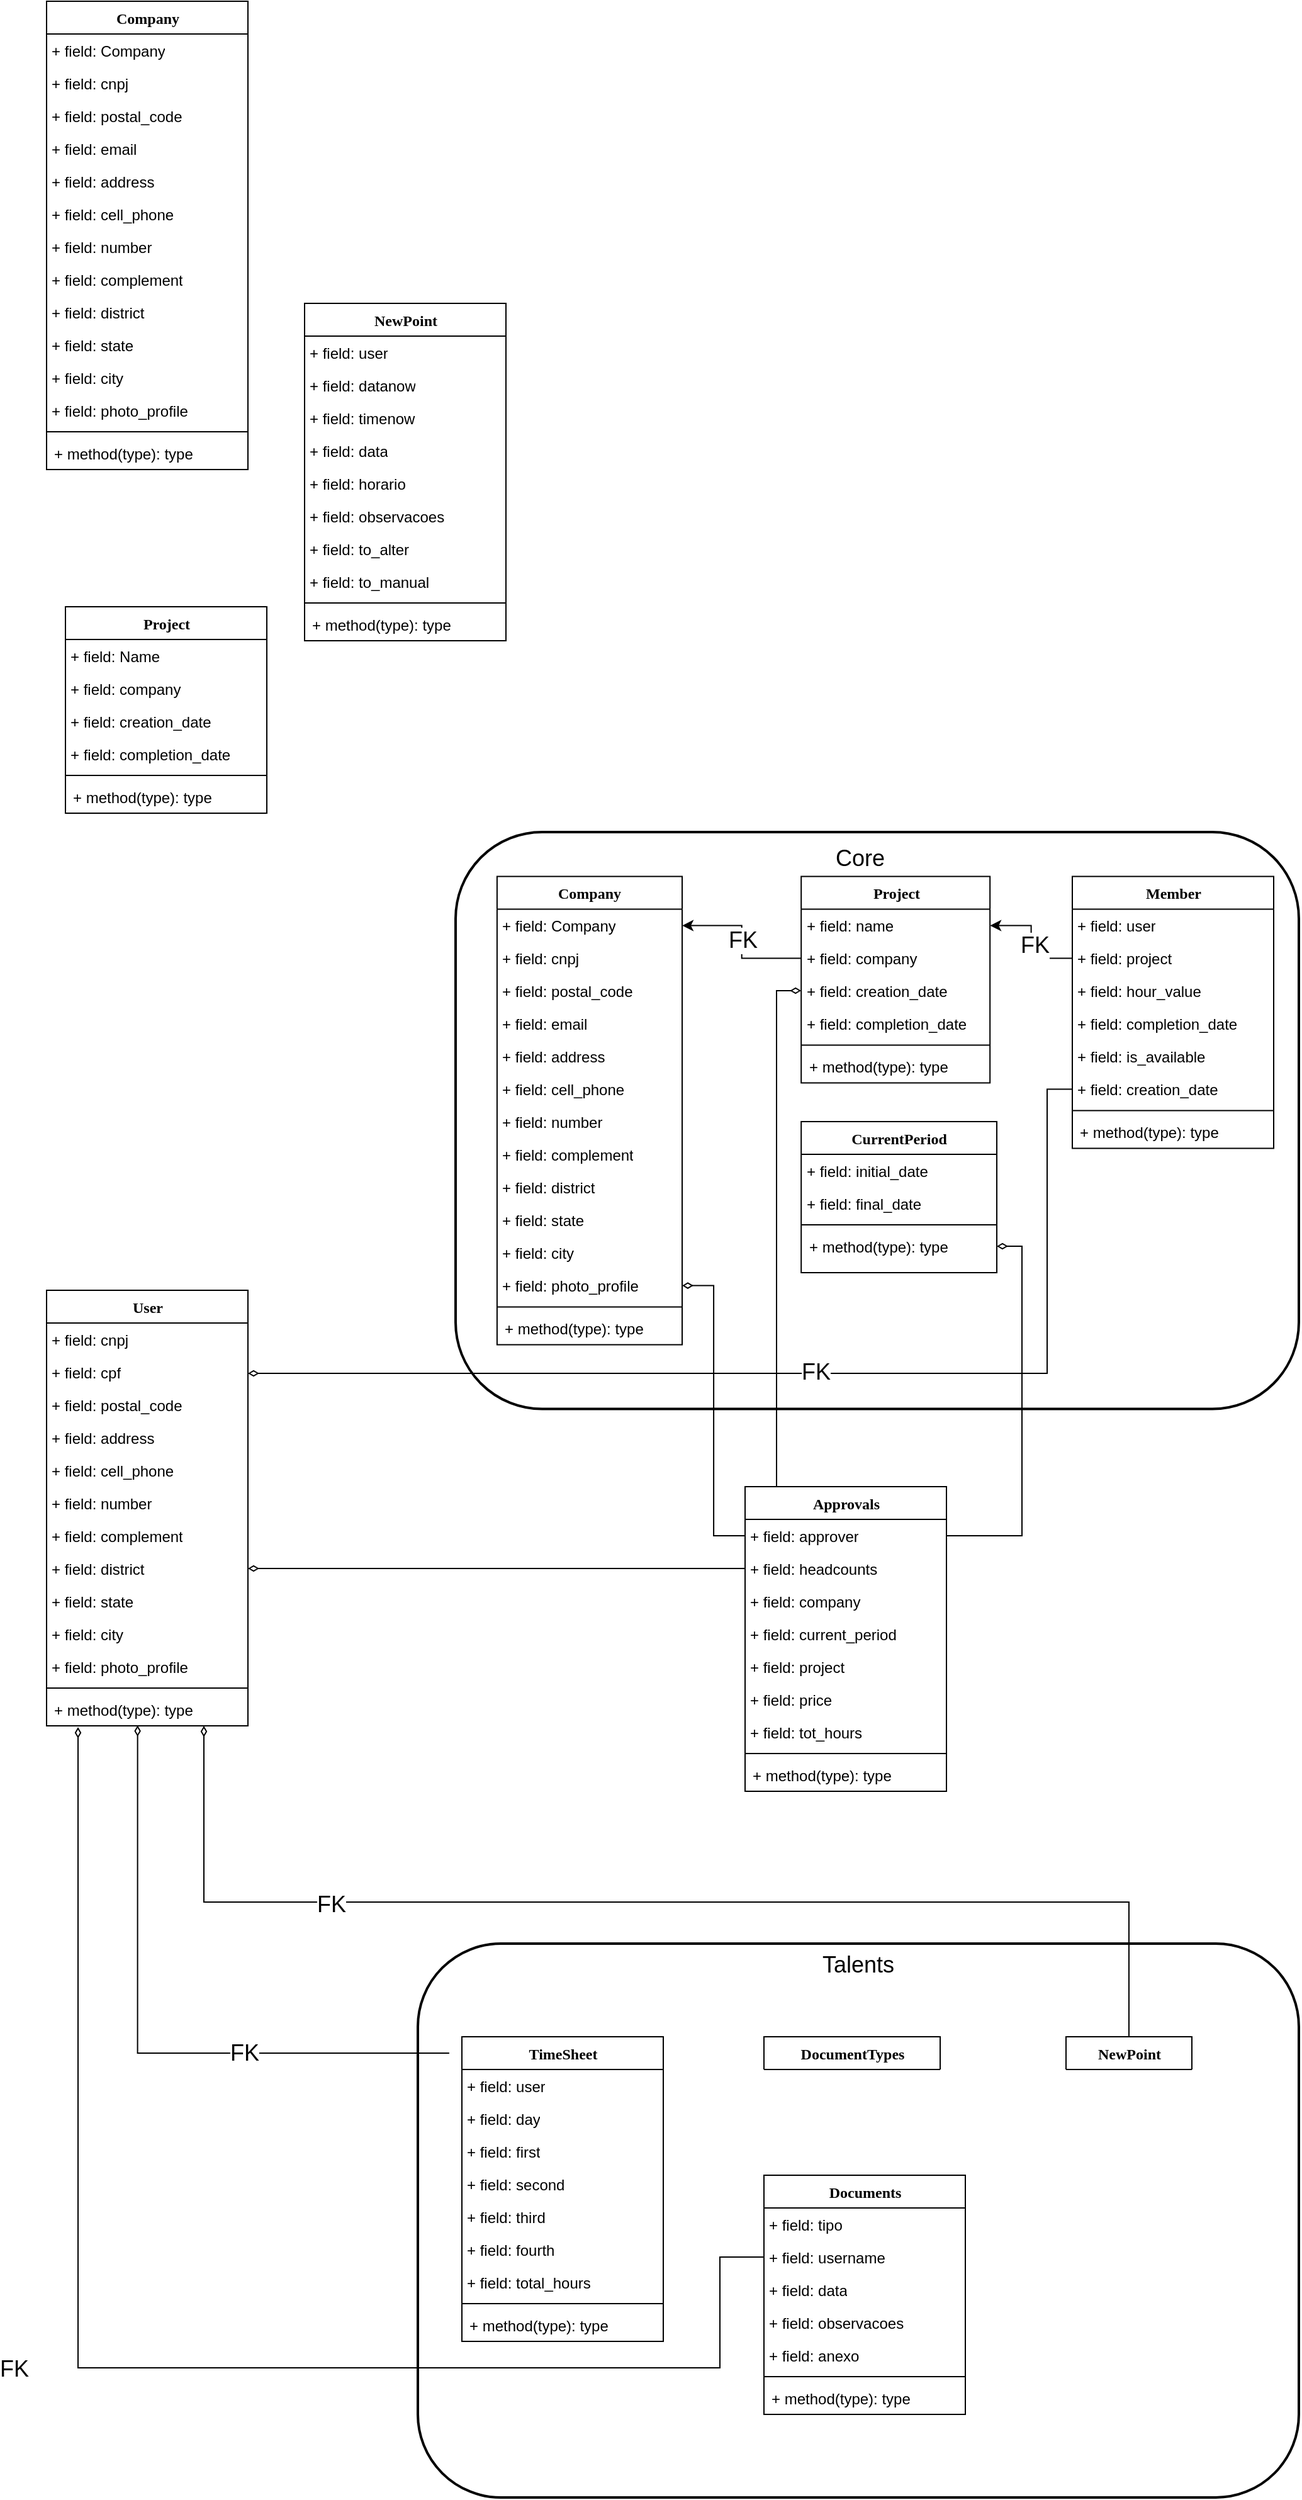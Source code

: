 <mxfile version="14.6.13" type="github">
  <diagram name="Page-1" id="6133507b-19e7-1e82-6fc7-422aa6c4b21f">
    <mxGraphModel dx="2789" dy="2867" grid="1" gridSize="10" guides="1" tooltips="1" connect="1" arrows="1" fold="1" page="1" pageScale="1" pageWidth="1100" pageHeight="850" background="none" math="0" shadow="0">
      <root>
        <mxCell id="0" />
        <mxCell id="1" parent="0" />
        <mxCell id="jMFiFp2JRC3NRYyeH_Bl-177" value="" style="group" vertex="1" connectable="0" parent="1">
          <mxGeometry x="330" y="380" width="700" height="467" as="geometry" />
        </mxCell>
        <mxCell id="jMFiFp2JRC3NRYyeH_Bl-175" value="" style="rounded=1;whiteSpace=wrap;html=1;fontSize=18;strokeWidth=2;" vertex="1" parent="jMFiFp2JRC3NRYyeH_Bl-177">
          <mxGeometry y="93" width="700" height="440" as="geometry" />
        </mxCell>
        <mxCell id="jMFiFp2JRC3NRYyeH_Bl-176" value="Talents" style="text;html=1;strokeColor=none;fillColor=none;align=center;verticalAlign=middle;whiteSpace=wrap;rounded=0;fontSize=18;" vertex="1" parent="jMFiFp2JRC3NRYyeH_Bl-177">
          <mxGeometry x="330" y="100" width="40" height="20" as="geometry" />
        </mxCell>
        <mxCell id="jMFiFp2JRC3NRYyeH_Bl-165" value="TimeSheet" style="swimlane;html=1;fontStyle=1;align=center;verticalAlign=top;childLayout=stackLayout;horizontal=1;startSize=26;horizontalStack=0;resizeParent=1;resizeLast=0;collapsible=1;marginBottom=0;swimlaneFillColor=#ffffff;rounded=0;shadow=0;comic=0;labelBackgroundColor=none;strokeWidth=1;fillColor=none;fontFamily=Verdana;fontSize=12" vertex="1" parent="jMFiFp2JRC3NRYyeH_Bl-177">
          <mxGeometry x="35" y="167" width="160" height="242" as="geometry">
            <mxRectangle x="35" y="167" width="100" height="26" as="alternateBounds" />
          </mxGeometry>
        </mxCell>
        <mxCell id="jMFiFp2JRC3NRYyeH_Bl-166" value="+ field: user" style="text;html=1;strokeColor=none;fillColor=none;align=left;verticalAlign=top;spacingLeft=2;spacingRight=1;whiteSpace=wrap;overflow=hidden;rotatable=0;points=[[0,0.5],[1,0.5]];portConstraint=eastwest;" vertex="1" parent="jMFiFp2JRC3NRYyeH_Bl-165">
          <mxGeometry y="26" width="160" height="26" as="geometry" />
        </mxCell>
        <mxCell id="jMFiFp2JRC3NRYyeH_Bl-167" value="+ field: day" style="text;html=1;strokeColor=none;fillColor=none;align=left;verticalAlign=top;spacingLeft=2;spacingRight=1;whiteSpace=wrap;overflow=hidden;rotatable=0;points=[[0,0.5],[1,0.5]];portConstraint=eastwest;" vertex="1" parent="jMFiFp2JRC3NRYyeH_Bl-165">
          <mxGeometry y="52" width="160" height="26" as="geometry" />
        </mxCell>
        <mxCell id="jMFiFp2JRC3NRYyeH_Bl-168" value="+ field: first" style="text;html=1;strokeColor=none;fillColor=none;align=left;verticalAlign=top;spacingLeft=2;spacingRight=1;whiteSpace=wrap;overflow=hidden;rotatable=0;points=[[0,0.5],[1,0.5]];portConstraint=eastwest;" vertex="1" parent="jMFiFp2JRC3NRYyeH_Bl-165">
          <mxGeometry y="78" width="160" height="26" as="geometry" />
        </mxCell>
        <mxCell id="jMFiFp2JRC3NRYyeH_Bl-169" value="+ field: second" style="text;html=1;strokeColor=none;fillColor=none;align=left;verticalAlign=top;spacingLeft=2;spacingRight=1;whiteSpace=wrap;overflow=hidden;rotatable=0;points=[[0,0.5],[1,0.5]];portConstraint=eastwest;" vertex="1" parent="jMFiFp2JRC3NRYyeH_Bl-165">
          <mxGeometry y="104" width="160" height="26" as="geometry" />
        </mxCell>
        <mxCell id="jMFiFp2JRC3NRYyeH_Bl-170" value="+ field: third" style="text;html=1;strokeColor=none;fillColor=none;align=left;verticalAlign=top;spacingLeft=2;spacingRight=1;whiteSpace=wrap;overflow=hidden;rotatable=0;points=[[0,0.5],[1,0.5]];portConstraint=eastwest;" vertex="1" parent="jMFiFp2JRC3NRYyeH_Bl-165">
          <mxGeometry y="130" width="160" height="26" as="geometry" />
        </mxCell>
        <mxCell id="jMFiFp2JRC3NRYyeH_Bl-173" value="+ field: fourth" style="text;html=1;strokeColor=none;fillColor=none;align=left;verticalAlign=top;spacingLeft=2;spacingRight=1;whiteSpace=wrap;overflow=hidden;rotatable=0;points=[[0,0.5],[1,0.5]];portConstraint=eastwest;" vertex="1" parent="jMFiFp2JRC3NRYyeH_Bl-165">
          <mxGeometry y="156" width="160" height="26" as="geometry" />
        </mxCell>
        <mxCell id="jMFiFp2JRC3NRYyeH_Bl-174" value="+ field: total_hours" style="text;html=1;strokeColor=none;fillColor=none;align=left;verticalAlign=top;spacingLeft=2;spacingRight=1;whiteSpace=wrap;overflow=hidden;rotatable=0;points=[[0,0.5],[1,0.5]];portConstraint=eastwest;" vertex="1" parent="jMFiFp2JRC3NRYyeH_Bl-165">
          <mxGeometry y="182" width="160" height="26" as="geometry" />
        </mxCell>
        <mxCell id="jMFiFp2JRC3NRYyeH_Bl-171" value="" style="line;html=1;strokeWidth=1;fillColor=none;align=left;verticalAlign=middle;spacingTop=-1;spacingLeft=3;spacingRight=3;rotatable=0;labelPosition=right;points=[];portConstraint=eastwest;" vertex="1" parent="jMFiFp2JRC3NRYyeH_Bl-165">
          <mxGeometry y="208" width="160" height="8" as="geometry" />
        </mxCell>
        <mxCell id="jMFiFp2JRC3NRYyeH_Bl-172" value="+ method(type): type" style="text;html=1;strokeColor=none;fillColor=none;align=left;verticalAlign=top;spacingLeft=4;spacingRight=4;whiteSpace=wrap;overflow=hidden;rotatable=0;points=[[0,0.5],[1,0.5]];portConstraint=eastwest;" vertex="1" parent="jMFiFp2JRC3NRYyeH_Bl-165">
          <mxGeometry y="216" width="160" height="26" as="geometry" />
        </mxCell>
        <mxCell id="jMFiFp2JRC3NRYyeH_Bl-150" value="DocumentTypes" style="swimlane;html=1;fontStyle=1;align=center;verticalAlign=top;childLayout=stackLayout;horizontal=1;startSize=26;horizontalStack=0;resizeParent=1;resizeLast=0;collapsible=1;marginBottom=0;swimlaneFillColor=#ffffff;rounded=0;shadow=0;comic=0;labelBackgroundColor=none;strokeWidth=1;fillColor=none;fontFamily=Verdana;fontSize=12" vertex="1" collapsed="1" parent="jMFiFp2JRC3NRYyeH_Bl-177">
          <mxGeometry x="275" y="167" width="140" height="26" as="geometry">
            <mxRectangle x="275" y="74" width="160" height="86" as="alternateBounds" />
          </mxGeometry>
        </mxCell>
        <mxCell id="jMFiFp2JRC3NRYyeH_Bl-151" value="+ field: document_type" style="text;html=1;strokeColor=none;fillColor=none;align=left;verticalAlign=top;spacingLeft=2;spacingRight=1;whiteSpace=wrap;overflow=hidden;rotatable=0;points=[[0,0.5],[1,0.5]];portConstraint=eastwest;" vertex="1" parent="jMFiFp2JRC3NRYyeH_Bl-150">
          <mxGeometry y="26" width="140" height="26" as="geometry" />
        </mxCell>
        <mxCell id="jMFiFp2JRC3NRYyeH_Bl-155" value="" style="line;html=1;strokeWidth=1;fillColor=none;align=left;verticalAlign=middle;spacingTop=-1;spacingLeft=3;spacingRight=3;rotatable=0;labelPosition=right;points=[];portConstraint=eastwest;" vertex="1" parent="jMFiFp2JRC3NRYyeH_Bl-150">
          <mxGeometry y="52" width="140" height="8" as="geometry" />
        </mxCell>
        <mxCell id="jMFiFp2JRC3NRYyeH_Bl-156" value="+ method(type): type" style="text;html=1;strokeColor=none;fillColor=none;align=left;verticalAlign=top;spacingLeft=4;spacingRight=4;whiteSpace=wrap;overflow=hidden;rotatable=0;points=[[0,0.5],[1,0.5]];portConstraint=eastwest;" vertex="1" parent="jMFiFp2JRC3NRYyeH_Bl-150">
          <mxGeometry y="60" width="140" height="26" as="geometry" />
        </mxCell>
        <mxCell id="jMFiFp2JRC3NRYyeH_Bl-157" value="Documents" style="swimlane;html=1;fontStyle=1;align=center;verticalAlign=top;childLayout=stackLayout;horizontal=1;startSize=26;horizontalStack=0;resizeParent=1;resizeLast=0;collapsible=1;marginBottom=0;swimlaneFillColor=#ffffff;rounded=0;shadow=0;comic=0;labelBackgroundColor=none;strokeWidth=1;fillColor=none;fontFamily=Verdana;fontSize=12" vertex="1" parent="jMFiFp2JRC3NRYyeH_Bl-177">
          <mxGeometry x="275" y="277" width="160" height="190" as="geometry">
            <mxRectangle x="275" y="277" width="110" height="26" as="alternateBounds" />
          </mxGeometry>
        </mxCell>
        <mxCell id="jMFiFp2JRC3NRYyeH_Bl-162" value="+ field: tipo" style="text;html=1;strokeColor=none;fillColor=none;align=left;verticalAlign=top;spacingLeft=2;spacingRight=1;whiteSpace=wrap;overflow=hidden;rotatable=0;points=[[0,0.5],[1,0.5]];portConstraint=eastwest;" vertex="1" parent="jMFiFp2JRC3NRYyeH_Bl-157">
          <mxGeometry y="26" width="160" height="26" as="geometry" />
        </mxCell>
        <mxCell id="jMFiFp2JRC3NRYyeH_Bl-158" value="+ field: username" style="text;html=1;strokeColor=none;fillColor=none;align=left;verticalAlign=top;spacingLeft=2;spacingRight=1;whiteSpace=wrap;overflow=hidden;rotatable=0;points=[[0,0.5],[1,0.5]];portConstraint=eastwest;" vertex="1" parent="jMFiFp2JRC3NRYyeH_Bl-157">
          <mxGeometry y="52" width="160" height="26" as="geometry" />
        </mxCell>
        <mxCell id="jMFiFp2JRC3NRYyeH_Bl-163" value="+ field: data" style="text;html=1;strokeColor=none;fillColor=none;align=left;verticalAlign=top;spacingLeft=2;spacingRight=1;whiteSpace=wrap;overflow=hidden;rotatable=0;points=[[0,0.5],[1,0.5]];portConstraint=eastwest;" vertex="1" parent="jMFiFp2JRC3NRYyeH_Bl-157">
          <mxGeometry y="78" width="160" height="26" as="geometry" />
        </mxCell>
        <mxCell id="jMFiFp2JRC3NRYyeH_Bl-164" value="+ field: observacoes" style="text;html=1;strokeColor=none;fillColor=none;align=left;verticalAlign=top;spacingLeft=2;spacingRight=1;whiteSpace=wrap;overflow=hidden;rotatable=0;points=[[0,0.5],[1,0.5]];portConstraint=eastwest;" vertex="1" parent="jMFiFp2JRC3NRYyeH_Bl-157">
          <mxGeometry y="104" width="160" height="26" as="geometry" />
        </mxCell>
        <mxCell id="jMFiFp2JRC3NRYyeH_Bl-161" value="+ field: anexo" style="text;html=1;strokeColor=none;fillColor=none;align=left;verticalAlign=top;spacingLeft=2;spacingRight=1;whiteSpace=wrap;overflow=hidden;rotatable=0;points=[[0,0.5],[1,0.5]];portConstraint=eastwest;" vertex="1" parent="jMFiFp2JRC3NRYyeH_Bl-157">
          <mxGeometry y="130" width="160" height="26" as="geometry" />
        </mxCell>
        <mxCell id="jMFiFp2JRC3NRYyeH_Bl-159" value="" style="line;html=1;strokeWidth=1;fillColor=none;align=left;verticalAlign=middle;spacingTop=-1;spacingLeft=3;spacingRight=3;rotatable=0;labelPosition=right;points=[];portConstraint=eastwest;" vertex="1" parent="jMFiFp2JRC3NRYyeH_Bl-157">
          <mxGeometry y="156" width="160" height="8" as="geometry" />
        </mxCell>
        <mxCell id="jMFiFp2JRC3NRYyeH_Bl-160" value="+ method(type): type" style="text;html=1;strokeColor=none;fillColor=none;align=left;verticalAlign=top;spacingLeft=4;spacingRight=4;whiteSpace=wrap;overflow=hidden;rotatable=0;points=[[0,0.5],[1,0.5]];portConstraint=eastwest;" vertex="1" parent="jMFiFp2JRC3NRYyeH_Bl-157">
          <mxGeometry y="164" width="160" height="26" as="geometry" />
        </mxCell>
        <mxCell id="jMFiFp2JRC3NRYyeH_Bl-123" value="NewPoint" style="swimlane;html=1;fontStyle=1;align=center;verticalAlign=top;childLayout=stackLayout;horizontal=1;startSize=26;horizontalStack=0;resizeParent=1;resizeLast=0;collapsible=1;marginBottom=0;swimlaneFillColor=#ffffff;rounded=0;shadow=0;comic=0;labelBackgroundColor=none;strokeWidth=1;fillColor=none;fontFamily=Verdana;fontSize=12" vertex="1" collapsed="1" parent="jMFiFp2JRC3NRYyeH_Bl-177">
          <mxGeometry x="515" y="167" width="100" height="26" as="geometry">
            <mxRectangle x="515" y="74" width="160" height="268" as="alternateBounds" />
          </mxGeometry>
        </mxCell>
        <mxCell id="jMFiFp2JRC3NRYyeH_Bl-124" value="+ field: user" style="text;html=1;strokeColor=none;fillColor=none;align=left;verticalAlign=top;spacingLeft=2;spacingRight=1;whiteSpace=wrap;overflow=hidden;rotatable=0;points=[[0,0.5],[1,0.5]];portConstraint=eastwest;" vertex="1" parent="jMFiFp2JRC3NRYyeH_Bl-123">
          <mxGeometry y="26" width="100" height="26" as="geometry" />
        </mxCell>
        <mxCell id="jMFiFp2JRC3NRYyeH_Bl-125" value="+ field: datanow" style="text;html=1;strokeColor=none;fillColor=none;align=left;verticalAlign=top;spacingLeft=2;spacingRight=1;whiteSpace=wrap;overflow=hidden;rotatable=0;points=[[0,0.5],[1,0.5]];portConstraint=eastwest;" vertex="1" parent="jMFiFp2JRC3NRYyeH_Bl-123">
          <mxGeometry y="52" width="100" height="26" as="geometry" />
        </mxCell>
        <mxCell id="jMFiFp2JRC3NRYyeH_Bl-126" value="+ field: timenow" style="text;html=1;strokeColor=none;fillColor=none;align=left;verticalAlign=top;spacingLeft=2;spacingRight=1;whiteSpace=wrap;overflow=hidden;rotatable=0;points=[[0,0.5],[1,0.5]];portConstraint=eastwest;" vertex="1" parent="jMFiFp2JRC3NRYyeH_Bl-123">
          <mxGeometry y="78" width="100" height="26" as="geometry" />
        </mxCell>
        <mxCell id="jMFiFp2JRC3NRYyeH_Bl-127" value="+ field: data" style="text;html=1;strokeColor=none;fillColor=none;align=left;verticalAlign=top;spacingLeft=2;spacingRight=1;whiteSpace=wrap;overflow=hidden;rotatable=0;points=[[0,0.5],[1,0.5]];portConstraint=eastwest;" vertex="1" parent="jMFiFp2JRC3NRYyeH_Bl-123">
          <mxGeometry y="104" width="100" height="26" as="geometry" />
        </mxCell>
        <mxCell id="jMFiFp2JRC3NRYyeH_Bl-128" value="+ field: horario" style="text;html=1;strokeColor=none;fillColor=none;align=left;verticalAlign=top;spacingLeft=2;spacingRight=1;whiteSpace=wrap;overflow=hidden;rotatable=0;points=[[0,0.5],[1,0.5]];portConstraint=eastwest;" vertex="1" parent="jMFiFp2JRC3NRYyeH_Bl-123">
          <mxGeometry y="130" width="100" height="26" as="geometry" />
        </mxCell>
        <mxCell id="jMFiFp2JRC3NRYyeH_Bl-129" value="+ field: observacoes" style="text;html=1;strokeColor=none;fillColor=none;align=left;verticalAlign=top;spacingLeft=2;spacingRight=1;whiteSpace=wrap;overflow=hidden;rotatable=0;points=[[0,0.5],[1,0.5]];portConstraint=eastwest;" vertex="1" parent="jMFiFp2JRC3NRYyeH_Bl-123">
          <mxGeometry y="156" width="100" height="26" as="geometry" />
        </mxCell>
        <mxCell id="jMFiFp2JRC3NRYyeH_Bl-130" value="+ field: to_alter" style="text;html=1;strokeColor=none;fillColor=none;align=left;verticalAlign=top;spacingLeft=2;spacingRight=1;whiteSpace=wrap;overflow=hidden;rotatable=0;points=[[0,0.5],[1,0.5]];portConstraint=eastwest;" vertex="1" parent="jMFiFp2JRC3NRYyeH_Bl-123">
          <mxGeometry y="182" width="100" height="26" as="geometry" />
        </mxCell>
        <mxCell id="jMFiFp2JRC3NRYyeH_Bl-131" value="+ field: to_manual" style="text;html=1;strokeColor=none;fillColor=none;align=left;verticalAlign=top;spacingLeft=2;spacingRight=1;whiteSpace=wrap;overflow=hidden;rotatable=0;points=[[0,0.5],[1,0.5]];portConstraint=eastwest;" vertex="1" parent="jMFiFp2JRC3NRYyeH_Bl-123">
          <mxGeometry y="208" width="100" height="26" as="geometry" />
        </mxCell>
        <mxCell id="jMFiFp2JRC3NRYyeH_Bl-136" value="" style="line;html=1;strokeWidth=1;fillColor=none;align=left;verticalAlign=middle;spacingTop=-1;spacingLeft=3;spacingRight=3;rotatable=0;labelPosition=right;points=[];portConstraint=eastwest;" vertex="1" parent="jMFiFp2JRC3NRYyeH_Bl-123">
          <mxGeometry y="234" width="100" height="8" as="geometry" />
        </mxCell>
        <mxCell id="jMFiFp2JRC3NRYyeH_Bl-137" value="+ method(type): type" style="text;html=1;strokeColor=none;fillColor=none;align=left;verticalAlign=top;spacingLeft=4;spacingRight=4;whiteSpace=wrap;overflow=hidden;rotatable=0;points=[[0,0.5],[1,0.5]];portConstraint=eastwest;" vertex="1" parent="jMFiFp2JRC3NRYyeH_Bl-123">
          <mxGeometry y="242" width="100" height="26" as="geometry" />
        </mxCell>
        <mxCell id="jMFiFp2JRC3NRYyeH_Bl-8" value="" style="group" vertex="1" connectable="0" parent="1">
          <mxGeometry x="360" y="-410" width="670" height="470" as="geometry" />
        </mxCell>
        <mxCell id="jMFiFp2JRC3NRYyeH_Bl-6" value="" style="rounded=1;whiteSpace=wrap;html=1;strokeWidth=2;" vertex="1" parent="jMFiFp2JRC3NRYyeH_Bl-8">
          <mxGeometry width="670.0" height="458.25" as="geometry" />
        </mxCell>
        <mxCell id="jMFiFp2JRC3NRYyeH_Bl-7" value="Core" style="text;html=1;strokeColor=none;fillColor=none;align=center;verticalAlign=middle;whiteSpace=wrap;rounded=0;fontSize=18;" vertex="1" parent="jMFiFp2JRC3NRYyeH_Bl-8">
          <mxGeometry x="252.959" y="5.875" width="136.735" height="29.375" as="geometry" />
        </mxCell>
        <mxCell id="jMFiFp2JRC3NRYyeH_Bl-1" value="Company" style="swimlane;html=1;fontStyle=1;align=center;verticalAlign=top;childLayout=stackLayout;horizontal=1;startSize=26;horizontalStack=0;resizeParent=1;resizeLast=0;collapsible=1;marginBottom=0;swimlaneFillColor=#ffffff;rounded=0;shadow=0;comic=0;labelBackgroundColor=none;strokeWidth=1;fillColor=none;fontFamily=Verdana;fontSize=12" vertex="1" parent="jMFiFp2JRC3NRYyeH_Bl-8">
          <mxGeometry x="32.95" y="35.25" width="147.05" height="372" as="geometry" />
        </mxCell>
        <mxCell id="jMFiFp2JRC3NRYyeH_Bl-2" value="+ field: Company" style="text;html=1;strokeColor=none;fillColor=none;align=left;verticalAlign=top;spacingLeft=2;spacingRight=1;whiteSpace=wrap;overflow=hidden;rotatable=0;points=[[0,0.5],[1,0.5]];portConstraint=eastwest;" vertex="1" parent="jMFiFp2JRC3NRYyeH_Bl-1">
          <mxGeometry y="26" width="147.05" height="26" as="geometry" />
        </mxCell>
        <mxCell id="jMFiFp2JRC3NRYyeH_Bl-3" value="+ field: cnpj" style="text;html=1;strokeColor=none;fillColor=none;align=left;verticalAlign=top;spacingLeft=2;spacingRight=1;whiteSpace=wrap;overflow=hidden;rotatable=0;points=[[0,0.5],[1,0.5]];portConstraint=eastwest;" vertex="1" parent="jMFiFp2JRC3NRYyeH_Bl-1">
          <mxGeometry y="52" width="147.05" height="26" as="geometry" />
        </mxCell>
        <mxCell id="jMFiFp2JRC3NRYyeH_Bl-10" value="+ field: postal_code" style="text;html=1;strokeColor=none;fillColor=none;align=left;verticalAlign=top;spacingLeft=2;spacingRight=1;whiteSpace=wrap;overflow=hidden;rotatable=0;points=[[0,0.5],[1,0.5]];portConstraint=eastwest;" vertex="1" parent="jMFiFp2JRC3NRYyeH_Bl-1">
          <mxGeometry y="78" width="147.05" height="26" as="geometry" />
        </mxCell>
        <mxCell id="jMFiFp2JRC3NRYyeH_Bl-11" value="+ field: email" style="text;html=1;strokeColor=none;fillColor=none;align=left;verticalAlign=top;spacingLeft=2;spacingRight=1;whiteSpace=wrap;overflow=hidden;rotatable=0;points=[[0,0.5],[1,0.5]];portConstraint=eastwest;" vertex="1" parent="jMFiFp2JRC3NRYyeH_Bl-1">
          <mxGeometry y="104" width="147.05" height="26" as="geometry" />
        </mxCell>
        <mxCell id="jMFiFp2JRC3NRYyeH_Bl-12" value="+ field: address" style="text;html=1;strokeColor=none;fillColor=none;align=left;verticalAlign=top;spacingLeft=2;spacingRight=1;whiteSpace=wrap;overflow=hidden;rotatable=0;points=[[0,0.5],[1,0.5]];portConstraint=eastwest;" vertex="1" parent="jMFiFp2JRC3NRYyeH_Bl-1">
          <mxGeometry y="130" width="147.05" height="26" as="geometry" />
        </mxCell>
        <mxCell id="jMFiFp2JRC3NRYyeH_Bl-13" value="+ field: cell_phone" style="text;html=1;strokeColor=none;fillColor=none;align=left;verticalAlign=top;spacingLeft=2;spacingRight=1;whiteSpace=wrap;overflow=hidden;rotatable=0;points=[[0,0.5],[1,0.5]];portConstraint=eastwest;" vertex="1" parent="jMFiFp2JRC3NRYyeH_Bl-1">
          <mxGeometry y="156" width="147.05" height="26" as="geometry" />
        </mxCell>
        <mxCell id="jMFiFp2JRC3NRYyeH_Bl-14" value="+ field: number" style="text;html=1;strokeColor=none;fillColor=none;align=left;verticalAlign=top;spacingLeft=2;spacingRight=1;whiteSpace=wrap;overflow=hidden;rotatable=0;points=[[0,0.5],[1,0.5]];portConstraint=eastwest;" vertex="1" parent="jMFiFp2JRC3NRYyeH_Bl-1">
          <mxGeometry y="182" width="147.05" height="26" as="geometry" />
        </mxCell>
        <mxCell id="jMFiFp2JRC3NRYyeH_Bl-15" value="+ field: complement" style="text;html=1;strokeColor=none;fillColor=none;align=left;verticalAlign=top;spacingLeft=2;spacingRight=1;whiteSpace=wrap;overflow=hidden;rotatable=0;points=[[0,0.5],[1,0.5]];portConstraint=eastwest;" vertex="1" parent="jMFiFp2JRC3NRYyeH_Bl-1">
          <mxGeometry y="208" width="147.05" height="26" as="geometry" />
        </mxCell>
        <mxCell id="jMFiFp2JRC3NRYyeH_Bl-16" value="+ field: district" style="text;html=1;strokeColor=none;fillColor=none;align=left;verticalAlign=top;spacingLeft=2;spacingRight=1;whiteSpace=wrap;overflow=hidden;rotatable=0;points=[[0,0.5],[1,0.5]];portConstraint=eastwest;" vertex="1" parent="jMFiFp2JRC3NRYyeH_Bl-1">
          <mxGeometry y="234" width="147.05" height="26" as="geometry" />
        </mxCell>
        <mxCell id="jMFiFp2JRC3NRYyeH_Bl-17" value="+ field: state" style="text;html=1;strokeColor=none;fillColor=none;align=left;verticalAlign=top;spacingLeft=2;spacingRight=1;whiteSpace=wrap;overflow=hidden;rotatable=0;points=[[0,0.5],[1,0.5]];portConstraint=eastwest;" vertex="1" parent="jMFiFp2JRC3NRYyeH_Bl-1">
          <mxGeometry y="260" width="147.05" height="26" as="geometry" />
        </mxCell>
        <mxCell id="jMFiFp2JRC3NRYyeH_Bl-18" value="+ field: city" style="text;html=1;strokeColor=none;fillColor=none;align=left;verticalAlign=top;spacingLeft=2;spacingRight=1;whiteSpace=wrap;overflow=hidden;rotatable=0;points=[[0,0.5],[1,0.5]];portConstraint=eastwest;" vertex="1" parent="jMFiFp2JRC3NRYyeH_Bl-1">
          <mxGeometry y="286" width="147.05" height="26" as="geometry" />
        </mxCell>
        <mxCell id="jMFiFp2JRC3NRYyeH_Bl-19" value="+ field: photo_profile" style="text;html=1;strokeColor=none;fillColor=none;align=left;verticalAlign=top;spacingLeft=2;spacingRight=1;whiteSpace=wrap;overflow=hidden;rotatable=0;points=[[0,0.5],[1,0.5]];portConstraint=eastwest;" vertex="1" parent="jMFiFp2JRC3NRYyeH_Bl-1">
          <mxGeometry y="312" width="147.05" height="26" as="geometry" />
        </mxCell>
        <mxCell id="jMFiFp2JRC3NRYyeH_Bl-4" value="" style="line;html=1;strokeWidth=1;fillColor=none;align=left;verticalAlign=middle;spacingTop=-1;spacingLeft=3;spacingRight=3;rotatable=0;labelPosition=right;points=[];portConstraint=eastwest;" vertex="1" parent="jMFiFp2JRC3NRYyeH_Bl-1">
          <mxGeometry y="338" width="147.05" height="8" as="geometry" />
        </mxCell>
        <mxCell id="jMFiFp2JRC3NRYyeH_Bl-5" value="+ method(type): type" style="text;html=1;strokeColor=none;fillColor=none;align=left;verticalAlign=top;spacingLeft=4;spacingRight=4;whiteSpace=wrap;overflow=hidden;rotatable=0;points=[[0,0.5],[1,0.5]];portConstraint=eastwest;" vertex="1" parent="jMFiFp2JRC3NRYyeH_Bl-1">
          <mxGeometry y="346" width="147.05" height="26" as="geometry" />
        </mxCell>
        <mxCell id="jMFiFp2JRC3NRYyeH_Bl-36" value="Project" style="swimlane;html=1;fontStyle=1;align=center;verticalAlign=top;childLayout=stackLayout;horizontal=1;startSize=26;horizontalStack=0;resizeParent=1;resizeLast=0;collapsible=1;marginBottom=0;swimlaneFillColor=#ffffff;rounded=0;shadow=0;comic=0;labelBackgroundColor=none;strokeWidth=1;fillColor=none;fontFamily=Verdana;fontSize=12" vertex="1" parent="jMFiFp2JRC3NRYyeH_Bl-8">
          <mxGeometry x="274.59" y="35.25" width="150" height="164" as="geometry" />
        </mxCell>
        <mxCell id="jMFiFp2JRC3NRYyeH_Bl-37" value="+ field: name" style="text;html=1;strokeColor=none;fillColor=none;align=left;verticalAlign=top;spacingLeft=2;spacingRight=1;whiteSpace=wrap;overflow=hidden;rotatable=0;points=[[0,0.5],[1,0.5]];portConstraint=eastwest;" vertex="1" parent="jMFiFp2JRC3NRYyeH_Bl-36">
          <mxGeometry y="26" width="150" height="26" as="geometry" />
        </mxCell>
        <mxCell id="jMFiFp2JRC3NRYyeH_Bl-38" value="+ field: company" style="text;html=1;strokeColor=none;fillColor=none;align=left;verticalAlign=top;spacingLeft=2;spacingRight=1;whiteSpace=wrap;overflow=hidden;rotatable=0;points=[[0,0.5],[1,0.5]];portConstraint=eastwest;" vertex="1" parent="jMFiFp2JRC3NRYyeH_Bl-36">
          <mxGeometry y="52" width="150" height="26" as="geometry" />
        </mxCell>
        <mxCell id="jMFiFp2JRC3NRYyeH_Bl-39" value="+ field: creation_date" style="text;html=1;strokeColor=none;fillColor=none;align=left;verticalAlign=top;spacingLeft=2;spacingRight=1;whiteSpace=wrap;overflow=hidden;rotatable=0;points=[[0,0.5],[1,0.5]];portConstraint=eastwest;" vertex="1" parent="jMFiFp2JRC3NRYyeH_Bl-36">
          <mxGeometry y="78" width="150" height="26" as="geometry" />
        </mxCell>
        <mxCell id="jMFiFp2JRC3NRYyeH_Bl-40" value="+ field: completion_date" style="text;html=1;strokeColor=none;fillColor=none;align=left;verticalAlign=top;spacingLeft=2;spacingRight=1;whiteSpace=wrap;overflow=hidden;rotatable=0;points=[[0,0.5],[1,0.5]];portConstraint=eastwest;" vertex="1" parent="jMFiFp2JRC3NRYyeH_Bl-36">
          <mxGeometry y="104" width="150" height="26" as="geometry" />
        </mxCell>
        <mxCell id="jMFiFp2JRC3NRYyeH_Bl-49" value="" style="line;html=1;strokeWidth=1;fillColor=none;align=left;verticalAlign=middle;spacingTop=-1;spacingLeft=3;spacingRight=3;rotatable=0;labelPosition=right;points=[];portConstraint=eastwest;" vertex="1" parent="jMFiFp2JRC3NRYyeH_Bl-36">
          <mxGeometry y="130" width="150" height="8" as="geometry" />
        </mxCell>
        <mxCell id="jMFiFp2JRC3NRYyeH_Bl-50" value="+ method(type): type" style="text;html=1;strokeColor=none;fillColor=none;align=left;verticalAlign=top;spacingLeft=4;spacingRight=4;whiteSpace=wrap;overflow=hidden;rotatable=0;points=[[0,0.5],[1,0.5]];portConstraint=eastwest;" vertex="1" parent="jMFiFp2JRC3NRYyeH_Bl-36">
          <mxGeometry y="138" width="150" height="26" as="geometry" />
        </mxCell>
        <mxCell id="jMFiFp2JRC3NRYyeH_Bl-84" style="edgeStyle=orthogonalEdgeStyle;rounded=0;orthogonalLoop=1;jettySize=auto;html=1;exitX=0;exitY=0.5;exitDx=0;exitDy=0;fontSize=18;" edge="1" parent="jMFiFp2JRC3NRYyeH_Bl-8" source="jMFiFp2JRC3NRYyeH_Bl-38" target="jMFiFp2JRC3NRYyeH_Bl-2">
          <mxGeometry relative="1" as="geometry" />
        </mxCell>
        <mxCell id="jMFiFp2JRC3NRYyeH_Bl-85" value="FK" style="edgeLabel;html=1;align=center;verticalAlign=middle;resizable=0;points=[];fontSize=18;" vertex="1" connectable="0" parent="jMFiFp2JRC3NRYyeH_Bl-84">
          <mxGeometry x="0.026" relative="1" as="geometry">
            <mxPoint as="offset" />
          </mxGeometry>
        </mxCell>
        <mxCell id="jMFiFp2JRC3NRYyeH_Bl-86" value="Member" style="swimlane;html=1;fontStyle=1;align=center;verticalAlign=top;childLayout=stackLayout;horizontal=1;startSize=26;horizontalStack=0;resizeParent=1;resizeLast=0;collapsible=1;marginBottom=0;swimlaneFillColor=#ffffff;rounded=0;shadow=0;comic=0;labelBackgroundColor=none;strokeWidth=1;fillColor=none;fontFamily=Verdana;fontSize=12" vertex="1" parent="jMFiFp2JRC3NRYyeH_Bl-8">
          <mxGeometry x="490" y="35.25" width="160" height="216" as="geometry" />
        </mxCell>
        <mxCell id="jMFiFp2JRC3NRYyeH_Bl-87" value="+ field: user" style="text;html=1;strokeColor=none;fillColor=none;align=left;verticalAlign=top;spacingLeft=2;spacingRight=1;whiteSpace=wrap;overflow=hidden;rotatable=0;points=[[0,0.5],[1,0.5]];portConstraint=eastwest;" vertex="1" parent="jMFiFp2JRC3NRYyeH_Bl-86">
          <mxGeometry y="26" width="160" height="26" as="geometry" />
        </mxCell>
        <mxCell id="jMFiFp2JRC3NRYyeH_Bl-88" value="+ field: project" style="text;html=1;strokeColor=none;fillColor=none;align=left;verticalAlign=top;spacingLeft=2;spacingRight=1;whiteSpace=wrap;overflow=hidden;rotatable=0;points=[[0,0.5],[1,0.5]];portConstraint=eastwest;" vertex="1" parent="jMFiFp2JRC3NRYyeH_Bl-86">
          <mxGeometry y="52" width="160" height="26" as="geometry" />
        </mxCell>
        <mxCell id="jMFiFp2JRC3NRYyeH_Bl-89" value="+ field: hour_value" style="text;html=1;strokeColor=none;fillColor=none;align=left;verticalAlign=top;spacingLeft=2;spacingRight=1;whiteSpace=wrap;overflow=hidden;rotatable=0;points=[[0,0.5],[1,0.5]];portConstraint=eastwest;" vertex="1" parent="jMFiFp2JRC3NRYyeH_Bl-86">
          <mxGeometry y="78" width="160" height="26" as="geometry" />
        </mxCell>
        <mxCell id="jMFiFp2JRC3NRYyeH_Bl-93" value="+ field: completion_date" style="text;html=1;strokeColor=none;fillColor=none;align=left;verticalAlign=top;spacingLeft=2;spacingRight=1;whiteSpace=wrap;overflow=hidden;rotatable=0;points=[[0,0.5],[1,0.5]];portConstraint=eastwest;" vertex="1" parent="jMFiFp2JRC3NRYyeH_Bl-86">
          <mxGeometry y="104" width="160" height="26" as="geometry" />
        </mxCell>
        <mxCell id="jMFiFp2JRC3NRYyeH_Bl-90" value="+ field: is_available" style="text;html=1;strokeColor=none;fillColor=none;align=left;verticalAlign=top;spacingLeft=2;spacingRight=1;whiteSpace=wrap;overflow=hidden;rotatable=0;points=[[0,0.5],[1,0.5]];portConstraint=eastwest;" vertex="1" parent="jMFiFp2JRC3NRYyeH_Bl-86">
          <mxGeometry y="130" width="160" height="26" as="geometry" />
        </mxCell>
        <mxCell id="jMFiFp2JRC3NRYyeH_Bl-94" value="+ field: creation_date" style="text;html=1;strokeColor=none;fillColor=none;align=left;verticalAlign=top;spacingLeft=2;spacingRight=1;whiteSpace=wrap;overflow=hidden;rotatable=0;points=[[0,0.5],[1,0.5]];portConstraint=eastwest;" vertex="1" parent="jMFiFp2JRC3NRYyeH_Bl-86">
          <mxGeometry y="156" width="160" height="26" as="geometry" />
        </mxCell>
        <mxCell id="jMFiFp2JRC3NRYyeH_Bl-91" value="" style="line;html=1;strokeWidth=1;fillColor=none;align=left;verticalAlign=middle;spacingTop=-1;spacingLeft=3;spacingRight=3;rotatable=0;labelPosition=right;points=[];portConstraint=eastwest;" vertex="1" parent="jMFiFp2JRC3NRYyeH_Bl-86">
          <mxGeometry y="182" width="160" height="8" as="geometry" />
        </mxCell>
        <mxCell id="jMFiFp2JRC3NRYyeH_Bl-92" value="+ method(type): type" style="text;html=1;strokeColor=none;fillColor=none;align=left;verticalAlign=top;spacingLeft=4;spacingRight=4;whiteSpace=wrap;overflow=hidden;rotatable=0;points=[[0,0.5],[1,0.5]];portConstraint=eastwest;" vertex="1" parent="jMFiFp2JRC3NRYyeH_Bl-86">
          <mxGeometry y="190" width="160" height="26" as="geometry" />
        </mxCell>
        <mxCell id="jMFiFp2JRC3NRYyeH_Bl-95" style="edgeStyle=orthogonalEdgeStyle;rounded=0;orthogonalLoop=1;jettySize=auto;html=1;exitX=0;exitY=0.5;exitDx=0;exitDy=0;fontSize=18;" edge="1" parent="jMFiFp2JRC3NRYyeH_Bl-8" source="jMFiFp2JRC3NRYyeH_Bl-88" target="jMFiFp2JRC3NRYyeH_Bl-37">
          <mxGeometry relative="1" as="geometry" />
        </mxCell>
        <mxCell id="jMFiFp2JRC3NRYyeH_Bl-96" value="FK" style="edgeLabel;html=1;align=center;verticalAlign=middle;resizable=0;points=[];fontSize=18;" vertex="1" connectable="0" parent="jMFiFp2JRC3NRYyeH_Bl-95">
          <mxGeometry x="-0.058" y="-2" relative="1" as="geometry">
            <mxPoint as="offset" />
          </mxGeometry>
        </mxCell>
        <mxCell id="jMFiFp2JRC3NRYyeH_Bl-97" value="CurrentPeriod" style="swimlane;html=1;fontStyle=1;align=center;verticalAlign=top;childLayout=stackLayout;horizontal=1;startSize=26;horizontalStack=0;resizeParent=1;resizeLast=0;collapsible=1;marginBottom=0;swimlaneFillColor=#ffffff;rounded=0;shadow=0;comic=0;labelBackgroundColor=none;strokeWidth=1;fillColor=none;fontFamily=Verdana;fontSize=12" vertex="1" parent="jMFiFp2JRC3NRYyeH_Bl-8">
          <mxGeometry x="274.59" y="230" width="155.41" height="120" as="geometry" />
        </mxCell>
        <mxCell id="jMFiFp2JRC3NRYyeH_Bl-98" value="+ field: initial_date" style="text;html=1;strokeColor=none;fillColor=none;align=left;verticalAlign=top;spacingLeft=2;spacingRight=1;whiteSpace=wrap;overflow=hidden;rotatable=0;points=[[0,0.5],[1,0.5]];portConstraint=eastwest;" vertex="1" parent="jMFiFp2JRC3NRYyeH_Bl-97">
          <mxGeometry y="26" width="155.41" height="26" as="geometry" />
        </mxCell>
        <mxCell id="jMFiFp2JRC3NRYyeH_Bl-99" value="+ field: final_date" style="text;html=1;strokeColor=none;fillColor=none;align=left;verticalAlign=top;spacingLeft=2;spacingRight=1;whiteSpace=wrap;overflow=hidden;rotatable=0;points=[[0,0.5],[1,0.5]];portConstraint=eastwest;" vertex="1" parent="jMFiFp2JRC3NRYyeH_Bl-97">
          <mxGeometry y="52" width="155.41" height="26" as="geometry" />
        </mxCell>
        <mxCell id="jMFiFp2JRC3NRYyeH_Bl-102" value="" style="line;html=1;strokeWidth=1;fillColor=none;align=left;verticalAlign=middle;spacingTop=-1;spacingLeft=3;spacingRight=3;rotatable=0;labelPosition=right;points=[];portConstraint=eastwest;" vertex="1" parent="jMFiFp2JRC3NRYyeH_Bl-97">
          <mxGeometry y="78" width="155.41" height="8" as="geometry" />
        </mxCell>
        <mxCell id="jMFiFp2JRC3NRYyeH_Bl-103" value="+ method(type): type" style="text;html=1;strokeColor=none;fillColor=none;align=left;verticalAlign=top;spacingLeft=4;spacingRight=4;whiteSpace=wrap;overflow=hidden;rotatable=0;points=[[0,0.5],[1,0.5]];portConstraint=eastwest;" vertex="1" parent="jMFiFp2JRC3NRYyeH_Bl-97">
          <mxGeometry y="86" width="155.41" height="26" as="geometry" />
        </mxCell>
        <mxCell id="jMFiFp2JRC3NRYyeH_Bl-20" value="Company" style="swimlane;html=1;fontStyle=1;align=center;verticalAlign=top;childLayout=stackLayout;horizontal=1;startSize=26;horizontalStack=0;resizeParent=1;resizeLast=0;collapsible=1;marginBottom=0;swimlaneFillColor=#ffffff;rounded=0;shadow=0;comic=0;labelBackgroundColor=none;strokeWidth=1;fillColor=none;fontFamily=Verdana;fontSize=12" vertex="1" parent="1">
          <mxGeometry x="35" y="-1070" width="160" height="372" as="geometry" />
        </mxCell>
        <mxCell id="jMFiFp2JRC3NRYyeH_Bl-21" value="+ field: Company" style="text;html=1;strokeColor=none;fillColor=none;align=left;verticalAlign=top;spacingLeft=2;spacingRight=1;whiteSpace=wrap;overflow=hidden;rotatable=0;points=[[0,0.5],[1,0.5]];portConstraint=eastwest;" vertex="1" parent="jMFiFp2JRC3NRYyeH_Bl-20">
          <mxGeometry y="26" width="160" height="26" as="geometry" />
        </mxCell>
        <mxCell id="jMFiFp2JRC3NRYyeH_Bl-22" value="+ field: cnpj" style="text;html=1;strokeColor=none;fillColor=none;align=left;verticalAlign=top;spacingLeft=2;spacingRight=1;whiteSpace=wrap;overflow=hidden;rotatable=0;points=[[0,0.5],[1,0.5]];portConstraint=eastwest;" vertex="1" parent="jMFiFp2JRC3NRYyeH_Bl-20">
          <mxGeometry y="52" width="160" height="26" as="geometry" />
        </mxCell>
        <mxCell id="jMFiFp2JRC3NRYyeH_Bl-23" value="+ field: postal_code" style="text;html=1;strokeColor=none;fillColor=none;align=left;verticalAlign=top;spacingLeft=2;spacingRight=1;whiteSpace=wrap;overflow=hidden;rotatable=0;points=[[0,0.5],[1,0.5]];portConstraint=eastwest;" vertex="1" parent="jMFiFp2JRC3NRYyeH_Bl-20">
          <mxGeometry y="78" width="160" height="26" as="geometry" />
        </mxCell>
        <mxCell id="jMFiFp2JRC3NRYyeH_Bl-24" value="+ field: email" style="text;html=1;strokeColor=none;fillColor=none;align=left;verticalAlign=top;spacingLeft=2;spacingRight=1;whiteSpace=wrap;overflow=hidden;rotatable=0;points=[[0,0.5],[1,0.5]];portConstraint=eastwest;" vertex="1" parent="jMFiFp2JRC3NRYyeH_Bl-20">
          <mxGeometry y="104" width="160" height="26" as="geometry" />
        </mxCell>
        <mxCell id="jMFiFp2JRC3NRYyeH_Bl-25" value="+ field: address" style="text;html=1;strokeColor=none;fillColor=none;align=left;verticalAlign=top;spacingLeft=2;spacingRight=1;whiteSpace=wrap;overflow=hidden;rotatable=0;points=[[0,0.5],[1,0.5]];portConstraint=eastwest;" vertex="1" parent="jMFiFp2JRC3NRYyeH_Bl-20">
          <mxGeometry y="130" width="160" height="26" as="geometry" />
        </mxCell>
        <mxCell id="jMFiFp2JRC3NRYyeH_Bl-26" value="+ field: cell_phone" style="text;html=1;strokeColor=none;fillColor=none;align=left;verticalAlign=top;spacingLeft=2;spacingRight=1;whiteSpace=wrap;overflow=hidden;rotatable=0;points=[[0,0.5],[1,0.5]];portConstraint=eastwest;" vertex="1" parent="jMFiFp2JRC3NRYyeH_Bl-20">
          <mxGeometry y="156" width="160" height="26" as="geometry" />
        </mxCell>
        <mxCell id="jMFiFp2JRC3NRYyeH_Bl-27" value="+ field: number" style="text;html=1;strokeColor=none;fillColor=none;align=left;verticalAlign=top;spacingLeft=2;spacingRight=1;whiteSpace=wrap;overflow=hidden;rotatable=0;points=[[0,0.5],[1,0.5]];portConstraint=eastwest;" vertex="1" parent="jMFiFp2JRC3NRYyeH_Bl-20">
          <mxGeometry y="182" width="160" height="26" as="geometry" />
        </mxCell>
        <mxCell id="jMFiFp2JRC3NRYyeH_Bl-28" value="+ field: complement" style="text;html=1;strokeColor=none;fillColor=none;align=left;verticalAlign=top;spacingLeft=2;spacingRight=1;whiteSpace=wrap;overflow=hidden;rotatable=0;points=[[0,0.5],[1,0.5]];portConstraint=eastwest;" vertex="1" parent="jMFiFp2JRC3NRYyeH_Bl-20">
          <mxGeometry y="208" width="160" height="26" as="geometry" />
        </mxCell>
        <mxCell id="jMFiFp2JRC3NRYyeH_Bl-29" value="+ field: district" style="text;html=1;strokeColor=none;fillColor=none;align=left;verticalAlign=top;spacingLeft=2;spacingRight=1;whiteSpace=wrap;overflow=hidden;rotatable=0;points=[[0,0.5],[1,0.5]];portConstraint=eastwest;" vertex="1" parent="jMFiFp2JRC3NRYyeH_Bl-20">
          <mxGeometry y="234" width="160" height="26" as="geometry" />
        </mxCell>
        <mxCell id="jMFiFp2JRC3NRYyeH_Bl-30" value="+ field: state" style="text;html=1;strokeColor=none;fillColor=none;align=left;verticalAlign=top;spacingLeft=2;spacingRight=1;whiteSpace=wrap;overflow=hidden;rotatable=0;points=[[0,0.5],[1,0.5]];portConstraint=eastwest;" vertex="1" parent="jMFiFp2JRC3NRYyeH_Bl-20">
          <mxGeometry y="260" width="160" height="26" as="geometry" />
        </mxCell>
        <mxCell id="jMFiFp2JRC3NRYyeH_Bl-31" value="+ field: city" style="text;html=1;strokeColor=none;fillColor=none;align=left;verticalAlign=top;spacingLeft=2;spacingRight=1;whiteSpace=wrap;overflow=hidden;rotatable=0;points=[[0,0.5],[1,0.5]];portConstraint=eastwest;" vertex="1" parent="jMFiFp2JRC3NRYyeH_Bl-20">
          <mxGeometry y="286" width="160" height="26" as="geometry" />
        </mxCell>
        <mxCell id="jMFiFp2JRC3NRYyeH_Bl-32" value="+ field: photo_profile" style="text;html=1;strokeColor=none;fillColor=none;align=left;verticalAlign=top;spacingLeft=2;spacingRight=1;whiteSpace=wrap;overflow=hidden;rotatable=0;points=[[0,0.5],[1,0.5]];portConstraint=eastwest;" vertex="1" parent="jMFiFp2JRC3NRYyeH_Bl-20">
          <mxGeometry y="312" width="160" height="26" as="geometry" />
        </mxCell>
        <mxCell id="jMFiFp2JRC3NRYyeH_Bl-33" value="" style="line;html=1;strokeWidth=1;fillColor=none;align=left;verticalAlign=middle;spacingTop=-1;spacingLeft=3;spacingRight=3;rotatable=0;labelPosition=right;points=[];portConstraint=eastwest;" vertex="1" parent="jMFiFp2JRC3NRYyeH_Bl-20">
          <mxGeometry y="338" width="160" height="8" as="geometry" />
        </mxCell>
        <mxCell id="jMFiFp2JRC3NRYyeH_Bl-34" value="+ method(type): type" style="text;html=1;strokeColor=none;fillColor=none;align=left;verticalAlign=top;spacingLeft=4;spacingRight=4;whiteSpace=wrap;overflow=hidden;rotatable=0;points=[[0,0.5],[1,0.5]];portConstraint=eastwest;" vertex="1" parent="jMFiFp2JRC3NRYyeH_Bl-20">
          <mxGeometry y="346" width="160" height="26" as="geometry" />
        </mxCell>
        <mxCell id="jMFiFp2JRC3NRYyeH_Bl-76" value="Project" style="swimlane;html=1;fontStyle=1;align=center;verticalAlign=top;childLayout=stackLayout;horizontal=1;startSize=26;horizontalStack=0;resizeParent=1;resizeLast=0;collapsible=1;marginBottom=0;swimlaneFillColor=#ffffff;rounded=0;shadow=0;comic=0;labelBackgroundColor=none;strokeWidth=1;fillColor=none;fontFamily=Verdana;fontSize=12" vertex="1" parent="1">
          <mxGeometry x="50" y="-589" width="160" height="164" as="geometry" />
        </mxCell>
        <mxCell id="jMFiFp2JRC3NRYyeH_Bl-77" value="+ field: Name" style="text;html=1;strokeColor=none;fillColor=none;align=left;verticalAlign=top;spacingLeft=2;spacingRight=1;whiteSpace=wrap;overflow=hidden;rotatable=0;points=[[0,0.5],[1,0.5]];portConstraint=eastwest;" vertex="1" parent="jMFiFp2JRC3NRYyeH_Bl-76">
          <mxGeometry y="26" width="160" height="26" as="geometry" />
        </mxCell>
        <mxCell id="jMFiFp2JRC3NRYyeH_Bl-78" value="+ field: company" style="text;html=1;strokeColor=none;fillColor=none;align=left;verticalAlign=top;spacingLeft=2;spacingRight=1;whiteSpace=wrap;overflow=hidden;rotatable=0;points=[[0,0.5],[1,0.5]];portConstraint=eastwest;" vertex="1" parent="jMFiFp2JRC3NRYyeH_Bl-76">
          <mxGeometry y="52" width="160" height="26" as="geometry" />
        </mxCell>
        <mxCell id="jMFiFp2JRC3NRYyeH_Bl-79" value="+ field: creation_date" style="text;html=1;strokeColor=none;fillColor=none;align=left;verticalAlign=top;spacingLeft=2;spacingRight=1;whiteSpace=wrap;overflow=hidden;rotatable=0;points=[[0,0.5],[1,0.5]];portConstraint=eastwest;" vertex="1" parent="jMFiFp2JRC3NRYyeH_Bl-76">
          <mxGeometry y="78" width="160" height="26" as="geometry" />
        </mxCell>
        <mxCell id="jMFiFp2JRC3NRYyeH_Bl-80" value="+ field: completion_date" style="text;html=1;strokeColor=none;fillColor=none;align=left;verticalAlign=top;spacingLeft=2;spacingRight=1;whiteSpace=wrap;overflow=hidden;rotatable=0;points=[[0,0.5],[1,0.5]];portConstraint=eastwest;" vertex="1" parent="jMFiFp2JRC3NRYyeH_Bl-76">
          <mxGeometry y="104" width="160" height="26" as="geometry" />
        </mxCell>
        <mxCell id="jMFiFp2JRC3NRYyeH_Bl-81" value="" style="line;html=1;strokeWidth=1;fillColor=none;align=left;verticalAlign=middle;spacingTop=-1;spacingLeft=3;spacingRight=3;rotatable=0;labelPosition=right;points=[];portConstraint=eastwest;" vertex="1" parent="jMFiFp2JRC3NRYyeH_Bl-76">
          <mxGeometry y="130" width="160" height="8" as="geometry" />
        </mxCell>
        <mxCell id="jMFiFp2JRC3NRYyeH_Bl-82" value="+ method(type): type" style="text;html=1;strokeColor=none;fillColor=none;align=left;verticalAlign=top;spacingLeft=4;spacingRight=4;whiteSpace=wrap;overflow=hidden;rotatable=0;points=[[0,0.5],[1,0.5]];portConstraint=eastwest;" vertex="1" parent="jMFiFp2JRC3NRYyeH_Bl-76">
          <mxGeometry y="138" width="160" height="26" as="geometry" />
        </mxCell>
        <mxCell id="jMFiFp2JRC3NRYyeH_Bl-105" value="User" style="swimlane;html=1;fontStyle=1;align=center;verticalAlign=top;childLayout=stackLayout;horizontal=1;startSize=26;horizontalStack=0;resizeParent=1;resizeLast=0;collapsible=1;marginBottom=0;swimlaneFillColor=#ffffff;rounded=0;shadow=0;comic=0;labelBackgroundColor=none;strokeWidth=1;fillColor=none;fontFamily=Verdana;fontSize=12" vertex="1" parent="1">
          <mxGeometry x="35" y="-46" width="160" height="346" as="geometry" />
        </mxCell>
        <mxCell id="jMFiFp2JRC3NRYyeH_Bl-106" value="+ field: cnpj" style="text;html=1;strokeColor=none;fillColor=none;align=left;verticalAlign=top;spacingLeft=2;spacingRight=1;whiteSpace=wrap;overflow=hidden;rotatable=0;points=[[0,0.5],[1,0.5]];portConstraint=eastwest;" vertex="1" parent="jMFiFp2JRC3NRYyeH_Bl-105">
          <mxGeometry y="26" width="160" height="26" as="geometry" />
        </mxCell>
        <mxCell id="jMFiFp2JRC3NRYyeH_Bl-107" value="+ field: cpf" style="text;html=1;strokeColor=none;fillColor=none;align=left;verticalAlign=top;spacingLeft=2;spacingRight=1;whiteSpace=wrap;overflow=hidden;rotatable=0;points=[[0,0.5],[1,0.5]];portConstraint=eastwest;" vertex="1" parent="jMFiFp2JRC3NRYyeH_Bl-105">
          <mxGeometry y="52" width="160" height="26" as="geometry" />
        </mxCell>
        <mxCell id="jMFiFp2JRC3NRYyeH_Bl-108" value="+ field: postal_code" style="text;html=1;strokeColor=none;fillColor=none;align=left;verticalAlign=top;spacingLeft=2;spacingRight=1;whiteSpace=wrap;overflow=hidden;rotatable=0;points=[[0,0.5],[1,0.5]];portConstraint=eastwest;" vertex="1" parent="jMFiFp2JRC3NRYyeH_Bl-105">
          <mxGeometry y="78" width="160" height="26" as="geometry" />
        </mxCell>
        <mxCell id="jMFiFp2JRC3NRYyeH_Bl-109" value="+ field: address" style="text;html=1;strokeColor=none;fillColor=none;align=left;verticalAlign=top;spacingLeft=2;spacingRight=1;whiteSpace=wrap;overflow=hidden;rotatable=0;points=[[0,0.5],[1,0.5]];portConstraint=eastwest;" vertex="1" parent="jMFiFp2JRC3NRYyeH_Bl-105">
          <mxGeometry y="104" width="160" height="26" as="geometry" />
        </mxCell>
        <mxCell id="jMFiFp2JRC3NRYyeH_Bl-111" value="+ field: cell_phone" style="text;html=1;strokeColor=none;fillColor=none;align=left;verticalAlign=top;spacingLeft=2;spacingRight=1;whiteSpace=wrap;overflow=hidden;rotatable=0;points=[[0,0.5],[1,0.5]];portConstraint=eastwest;" vertex="1" parent="jMFiFp2JRC3NRYyeH_Bl-105">
          <mxGeometry y="130" width="160" height="26" as="geometry" />
        </mxCell>
        <mxCell id="jMFiFp2JRC3NRYyeH_Bl-112" value="+ field: number" style="text;html=1;strokeColor=none;fillColor=none;align=left;verticalAlign=top;spacingLeft=2;spacingRight=1;whiteSpace=wrap;overflow=hidden;rotatable=0;points=[[0,0.5],[1,0.5]];portConstraint=eastwest;" vertex="1" parent="jMFiFp2JRC3NRYyeH_Bl-105">
          <mxGeometry y="156" width="160" height="26" as="geometry" />
        </mxCell>
        <mxCell id="jMFiFp2JRC3NRYyeH_Bl-113" value="+ field: complement" style="text;html=1;strokeColor=none;fillColor=none;align=left;verticalAlign=top;spacingLeft=2;spacingRight=1;whiteSpace=wrap;overflow=hidden;rotatable=0;points=[[0,0.5],[1,0.5]];portConstraint=eastwest;" vertex="1" parent="jMFiFp2JRC3NRYyeH_Bl-105">
          <mxGeometry y="182" width="160" height="26" as="geometry" />
        </mxCell>
        <mxCell id="jMFiFp2JRC3NRYyeH_Bl-114" value="+ field: district" style="text;html=1;strokeColor=none;fillColor=none;align=left;verticalAlign=top;spacingLeft=2;spacingRight=1;whiteSpace=wrap;overflow=hidden;rotatable=0;points=[[0,0.5],[1,0.5]];portConstraint=eastwest;" vertex="1" parent="jMFiFp2JRC3NRYyeH_Bl-105">
          <mxGeometry y="208" width="160" height="26" as="geometry" />
        </mxCell>
        <mxCell id="jMFiFp2JRC3NRYyeH_Bl-115" value="+ field: state" style="text;html=1;strokeColor=none;fillColor=none;align=left;verticalAlign=top;spacingLeft=2;spacingRight=1;whiteSpace=wrap;overflow=hidden;rotatable=0;points=[[0,0.5],[1,0.5]];portConstraint=eastwest;" vertex="1" parent="jMFiFp2JRC3NRYyeH_Bl-105">
          <mxGeometry y="234" width="160" height="26" as="geometry" />
        </mxCell>
        <mxCell id="jMFiFp2JRC3NRYyeH_Bl-116" value="+ field: city" style="text;html=1;strokeColor=none;fillColor=none;align=left;verticalAlign=top;spacingLeft=2;spacingRight=1;whiteSpace=wrap;overflow=hidden;rotatable=0;points=[[0,0.5],[1,0.5]];portConstraint=eastwest;" vertex="1" parent="jMFiFp2JRC3NRYyeH_Bl-105">
          <mxGeometry y="260" width="160" height="26" as="geometry" />
        </mxCell>
        <mxCell id="jMFiFp2JRC3NRYyeH_Bl-117" value="+ field: photo_profile" style="text;html=1;strokeColor=none;fillColor=none;align=left;verticalAlign=top;spacingLeft=2;spacingRight=1;whiteSpace=wrap;overflow=hidden;rotatable=0;points=[[0,0.5],[1,0.5]];portConstraint=eastwest;" vertex="1" parent="jMFiFp2JRC3NRYyeH_Bl-105">
          <mxGeometry y="286" width="160" height="26" as="geometry" />
        </mxCell>
        <mxCell id="jMFiFp2JRC3NRYyeH_Bl-118" value="" style="line;html=1;strokeWidth=1;fillColor=none;align=left;verticalAlign=middle;spacingTop=-1;spacingLeft=3;spacingRight=3;rotatable=0;labelPosition=right;points=[];portConstraint=eastwest;" vertex="1" parent="jMFiFp2JRC3NRYyeH_Bl-105">
          <mxGeometry y="312" width="160" height="8" as="geometry" />
        </mxCell>
        <mxCell id="jMFiFp2JRC3NRYyeH_Bl-119" value="+ method(type): type" style="text;html=1;strokeColor=none;fillColor=none;align=left;verticalAlign=top;spacingLeft=4;spacingRight=4;whiteSpace=wrap;overflow=hidden;rotatable=0;points=[[0,0.5],[1,0.5]];portConstraint=eastwest;" vertex="1" parent="jMFiFp2JRC3NRYyeH_Bl-105">
          <mxGeometry y="320" width="160" height="26" as="geometry" />
        </mxCell>
        <mxCell id="jMFiFp2JRC3NRYyeH_Bl-120" style="edgeStyle=orthogonalEdgeStyle;rounded=0;orthogonalLoop=1;jettySize=auto;html=1;fontSize=18;exitX=0;exitY=0.5;exitDx=0;exitDy=0;endArrow=diamondThin;endFill=0;" edge="1" parent="1" source="jMFiFp2JRC3NRYyeH_Bl-94" target="jMFiFp2JRC3NRYyeH_Bl-107">
          <mxGeometry relative="1" as="geometry">
            <mxPoint x="200" y="4" as="targetPoint" />
            <Array as="points">
              <mxPoint x="830" y="-206" />
              <mxPoint x="830" y="20" />
            </Array>
          </mxGeometry>
        </mxCell>
        <mxCell id="jMFiFp2JRC3NRYyeH_Bl-122" value="FK" style="edgeLabel;html=1;align=center;verticalAlign=middle;resizable=0;points=[];fontSize=18;" vertex="1" connectable="0" parent="jMFiFp2JRC3NRYyeH_Bl-120">
          <mxGeometry x="-0.207" relative="1" as="geometry">
            <mxPoint x="-81" y="-1" as="offset" />
          </mxGeometry>
        </mxCell>
        <mxCell id="jMFiFp2JRC3NRYyeH_Bl-138" value="NewPoint" style="swimlane;html=1;fontStyle=1;align=center;verticalAlign=top;childLayout=stackLayout;horizontal=1;startSize=26;horizontalStack=0;resizeParent=1;resizeLast=0;collapsible=1;marginBottom=0;swimlaneFillColor=#ffffff;rounded=0;shadow=0;comic=0;labelBackgroundColor=none;strokeWidth=1;fillColor=none;fontFamily=Verdana;fontSize=12" vertex="1" parent="1">
          <mxGeometry x="240" y="-830" width="160" height="268" as="geometry" />
        </mxCell>
        <mxCell id="jMFiFp2JRC3NRYyeH_Bl-139" value="+ field: user" style="text;html=1;strokeColor=none;fillColor=none;align=left;verticalAlign=top;spacingLeft=2;spacingRight=1;whiteSpace=wrap;overflow=hidden;rotatable=0;points=[[0,0.5],[1,0.5]];portConstraint=eastwest;" vertex="1" parent="jMFiFp2JRC3NRYyeH_Bl-138">
          <mxGeometry y="26" width="160" height="26" as="geometry" />
        </mxCell>
        <mxCell id="jMFiFp2JRC3NRYyeH_Bl-140" value="+ field: datanow" style="text;html=1;strokeColor=none;fillColor=none;align=left;verticalAlign=top;spacingLeft=2;spacingRight=1;whiteSpace=wrap;overflow=hidden;rotatable=0;points=[[0,0.5],[1,0.5]];portConstraint=eastwest;" vertex="1" parent="jMFiFp2JRC3NRYyeH_Bl-138">
          <mxGeometry y="52" width="160" height="26" as="geometry" />
        </mxCell>
        <mxCell id="jMFiFp2JRC3NRYyeH_Bl-141" value="+ field: timenow" style="text;html=1;strokeColor=none;fillColor=none;align=left;verticalAlign=top;spacingLeft=2;spacingRight=1;whiteSpace=wrap;overflow=hidden;rotatable=0;points=[[0,0.5],[1,0.5]];portConstraint=eastwest;" vertex="1" parent="jMFiFp2JRC3NRYyeH_Bl-138">
          <mxGeometry y="78" width="160" height="26" as="geometry" />
        </mxCell>
        <mxCell id="jMFiFp2JRC3NRYyeH_Bl-142" value="+ field: data" style="text;html=1;strokeColor=none;fillColor=none;align=left;verticalAlign=top;spacingLeft=2;spacingRight=1;whiteSpace=wrap;overflow=hidden;rotatable=0;points=[[0,0.5],[1,0.5]];portConstraint=eastwest;" vertex="1" parent="jMFiFp2JRC3NRYyeH_Bl-138">
          <mxGeometry y="104" width="160" height="26" as="geometry" />
        </mxCell>
        <mxCell id="jMFiFp2JRC3NRYyeH_Bl-143" value="+ field: horario" style="text;html=1;strokeColor=none;fillColor=none;align=left;verticalAlign=top;spacingLeft=2;spacingRight=1;whiteSpace=wrap;overflow=hidden;rotatable=0;points=[[0,0.5],[1,0.5]];portConstraint=eastwest;" vertex="1" parent="jMFiFp2JRC3NRYyeH_Bl-138">
          <mxGeometry y="130" width="160" height="26" as="geometry" />
        </mxCell>
        <mxCell id="jMFiFp2JRC3NRYyeH_Bl-144" value="+ field: observacoes" style="text;html=1;strokeColor=none;fillColor=none;align=left;verticalAlign=top;spacingLeft=2;spacingRight=1;whiteSpace=wrap;overflow=hidden;rotatable=0;points=[[0,0.5],[1,0.5]];portConstraint=eastwest;" vertex="1" parent="jMFiFp2JRC3NRYyeH_Bl-138">
          <mxGeometry y="156" width="160" height="26" as="geometry" />
        </mxCell>
        <mxCell id="jMFiFp2JRC3NRYyeH_Bl-145" value="+ field: to_alter" style="text;html=1;strokeColor=none;fillColor=none;align=left;verticalAlign=top;spacingLeft=2;spacingRight=1;whiteSpace=wrap;overflow=hidden;rotatable=0;points=[[0,0.5],[1,0.5]];portConstraint=eastwest;" vertex="1" parent="jMFiFp2JRC3NRYyeH_Bl-138">
          <mxGeometry y="182" width="160" height="26" as="geometry" />
        </mxCell>
        <mxCell id="jMFiFp2JRC3NRYyeH_Bl-146" value="+ field: to_manual" style="text;html=1;strokeColor=none;fillColor=none;align=left;verticalAlign=top;spacingLeft=2;spacingRight=1;whiteSpace=wrap;overflow=hidden;rotatable=0;points=[[0,0.5],[1,0.5]];portConstraint=eastwest;" vertex="1" parent="jMFiFp2JRC3NRYyeH_Bl-138">
          <mxGeometry y="208" width="160" height="26" as="geometry" />
        </mxCell>
        <mxCell id="jMFiFp2JRC3NRYyeH_Bl-147" value="" style="line;html=1;strokeWidth=1;fillColor=none;align=left;verticalAlign=middle;spacingTop=-1;spacingLeft=3;spacingRight=3;rotatable=0;labelPosition=right;points=[];portConstraint=eastwest;" vertex="1" parent="jMFiFp2JRC3NRYyeH_Bl-138">
          <mxGeometry y="234" width="160" height="8" as="geometry" />
        </mxCell>
        <mxCell id="jMFiFp2JRC3NRYyeH_Bl-148" value="+ method(type): type" style="text;html=1;strokeColor=none;fillColor=none;align=left;verticalAlign=top;spacingLeft=4;spacingRight=4;whiteSpace=wrap;overflow=hidden;rotatable=0;points=[[0,0.5],[1,0.5]];portConstraint=eastwest;" vertex="1" parent="jMFiFp2JRC3NRYyeH_Bl-138">
          <mxGeometry y="242" width="160" height="26" as="geometry" />
        </mxCell>
        <mxCell id="jMFiFp2JRC3NRYyeH_Bl-178" style="edgeStyle=orthogonalEdgeStyle;rounded=0;orthogonalLoop=1;jettySize=auto;html=1;fontSize=18;endArrow=diamondThin;endFill=0;" edge="1" parent="1" source="jMFiFp2JRC3NRYyeH_Bl-158">
          <mxGeometry relative="1" as="geometry">
            <mxPoint x="60" y="301" as="targetPoint" />
            <Array as="points">
              <mxPoint x="570" y="722" />
              <mxPoint x="570" y="810" />
              <mxPoint x="60" y="810" />
            </Array>
          </mxGeometry>
        </mxCell>
        <mxCell id="jMFiFp2JRC3NRYyeH_Bl-183" value="FK" style="edgeLabel;html=1;align=center;verticalAlign=middle;resizable=0;points=[];fontSize=18;" vertex="1" connectable="0" parent="jMFiFp2JRC3NRYyeH_Bl-178">
          <mxGeometry x="-0.15" y="1" relative="1" as="geometry">
            <mxPoint x="-199" as="offset" />
          </mxGeometry>
        </mxCell>
        <mxCell id="jMFiFp2JRC3NRYyeH_Bl-179" style="edgeStyle=orthogonalEdgeStyle;rounded=0;orthogonalLoop=1;jettySize=auto;html=1;fontSize=18;endArrow=diamondThin;endFill=0;entryX=0.452;entryY=0.984;entryDx=0;entryDy=0;entryPerimeter=0;" edge="1" parent="1" target="jMFiFp2JRC3NRYyeH_Bl-119">
          <mxGeometry relative="1" as="geometry">
            <mxPoint x="354.97" y="560.034" as="sourcePoint" />
            <mxPoint x="115" y="310" as="targetPoint" />
            <Array as="points">
              <mxPoint x="107" y="560" />
            </Array>
          </mxGeometry>
        </mxCell>
        <mxCell id="jMFiFp2JRC3NRYyeH_Bl-182" value="FK" style="edgeLabel;html=1;align=center;verticalAlign=middle;resizable=0;points=[];fontSize=18;" vertex="1" connectable="0" parent="jMFiFp2JRC3NRYyeH_Bl-179">
          <mxGeometry x="-0.597" y="-4" relative="1" as="geometry">
            <mxPoint x="-61" y="4" as="offset" />
          </mxGeometry>
        </mxCell>
        <mxCell id="jMFiFp2JRC3NRYyeH_Bl-180" style="edgeStyle=orthogonalEdgeStyle;rounded=0;orthogonalLoop=1;jettySize=auto;html=1;fontSize=18;endArrow=diamondThin;endFill=0;" edge="1" parent="1" source="jMFiFp2JRC3NRYyeH_Bl-124">
          <mxGeometry relative="1" as="geometry">
            <mxPoint x="160" y="300" as="targetPoint" />
            <Array as="points">
              <mxPoint x="895" y="440" />
              <mxPoint x="160" y="440" />
              <mxPoint x="160" y="300" />
            </Array>
          </mxGeometry>
        </mxCell>
        <mxCell id="jMFiFp2JRC3NRYyeH_Bl-181" value="FK" style="edgeLabel;html=1;align=center;verticalAlign=middle;resizable=0;points=[];fontSize=18;" vertex="1" connectable="0" parent="jMFiFp2JRC3NRYyeH_Bl-180">
          <mxGeometry x="-0.268" y="2" relative="1" as="geometry">
            <mxPoint x="-382" as="offset" />
          </mxGeometry>
        </mxCell>
        <mxCell id="jMFiFp2JRC3NRYyeH_Bl-204" style="edgeStyle=orthogonalEdgeStyle;rounded=0;orthogonalLoop=1;jettySize=auto;html=1;fontSize=18;endArrow=diamondThin;endFill=0;entryX=1;entryY=0.5;entryDx=0;entryDy=0;" edge="1" parent="1" source="jMFiFp2JRC3NRYyeH_Bl-186" target="jMFiFp2JRC3NRYyeH_Bl-103">
          <mxGeometry relative="1" as="geometry">
            <mxPoint x="700" y="-60" as="targetPoint" />
            <Array as="points">
              <mxPoint x="810" y="149" />
              <mxPoint x="810" y="-81" />
            </Array>
          </mxGeometry>
        </mxCell>
        <mxCell id="jMFiFp2JRC3NRYyeH_Bl-205" style="edgeStyle=orthogonalEdgeStyle;rounded=0;orthogonalLoop=1;jettySize=auto;html=1;fontSize=18;endArrow=diamondThin;endFill=0;" edge="1" parent="1" source="jMFiFp2JRC3NRYyeH_Bl-186" target="jMFiFp2JRC3NRYyeH_Bl-19">
          <mxGeometry relative="1" as="geometry" />
        </mxCell>
        <mxCell id="jMFiFp2JRC3NRYyeH_Bl-206" style="edgeStyle=orthogonalEdgeStyle;rounded=0;orthogonalLoop=1;jettySize=auto;html=1;exitX=0.25;exitY=0;exitDx=0;exitDy=0;fontSize=18;endArrow=diamondThin;endFill=0;" edge="1" parent="1" source="jMFiFp2JRC3NRYyeH_Bl-185" target="jMFiFp2JRC3NRYyeH_Bl-39">
          <mxGeometry relative="1" as="geometry">
            <Array as="points">
              <mxPoint x="615" y="110" />
              <mxPoint x="615" y="-284" />
            </Array>
          </mxGeometry>
        </mxCell>
        <mxCell id="jMFiFp2JRC3NRYyeH_Bl-185" value="Approvals" style="swimlane;html=1;fontStyle=1;align=center;verticalAlign=top;childLayout=stackLayout;horizontal=1;startSize=26;horizontalStack=0;resizeParent=1;resizeLast=0;collapsible=1;marginBottom=0;swimlaneFillColor=#ffffff;rounded=0;shadow=0;comic=0;labelBackgroundColor=none;strokeWidth=1;fillColor=none;fontFamily=Verdana;fontSize=12" vertex="1" parent="1">
          <mxGeometry x="590" y="110" width="160" height="242" as="geometry" />
        </mxCell>
        <mxCell id="jMFiFp2JRC3NRYyeH_Bl-186" value="+ field: approver" style="text;html=1;strokeColor=none;fillColor=none;align=left;verticalAlign=top;spacingLeft=2;spacingRight=1;whiteSpace=wrap;overflow=hidden;rotatable=0;points=[[0,0.5],[1,0.5]];portConstraint=eastwest;" vertex="1" parent="jMFiFp2JRC3NRYyeH_Bl-185">
          <mxGeometry y="26" width="160" height="26" as="geometry" />
        </mxCell>
        <mxCell id="jMFiFp2JRC3NRYyeH_Bl-187" value="+ field: headcounts" style="text;html=1;strokeColor=none;fillColor=none;align=left;verticalAlign=top;spacingLeft=2;spacingRight=1;whiteSpace=wrap;overflow=hidden;rotatable=0;points=[[0,0.5],[1,0.5]];portConstraint=eastwest;" vertex="1" parent="jMFiFp2JRC3NRYyeH_Bl-185">
          <mxGeometry y="52" width="160" height="26" as="geometry" />
        </mxCell>
        <mxCell id="jMFiFp2JRC3NRYyeH_Bl-188" value="+ field: company" style="text;html=1;strokeColor=none;fillColor=none;align=left;verticalAlign=top;spacingLeft=2;spacingRight=1;whiteSpace=wrap;overflow=hidden;rotatable=0;points=[[0,0.5],[1,0.5]];portConstraint=eastwest;" vertex="1" parent="jMFiFp2JRC3NRYyeH_Bl-185">
          <mxGeometry y="78" width="160" height="26" as="geometry" />
        </mxCell>
        <mxCell id="jMFiFp2JRC3NRYyeH_Bl-189" value="+ field: current_period" style="text;html=1;strokeColor=none;fillColor=none;align=left;verticalAlign=top;spacingLeft=2;spacingRight=1;whiteSpace=wrap;overflow=hidden;rotatable=0;points=[[0,0.5],[1,0.5]];portConstraint=eastwest;" vertex="1" parent="jMFiFp2JRC3NRYyeH_Bl-185">
          <mxGeometry y="104" width="160" height="26" as="geometry" />
        </mxCell>
        <mxCell id="jMFiFp2JRC3NRYyeH_Bl-190" value="+ field: project" style="text;html=1;strokeColor=none;fillColor=none;align=left;verticalAlign=top;spacingLeft=2;spacingRight=1;whiteSpace=wrap;overflow=hidden;rotatable=0;points=[[0,0.5],[1,0.5]];portConstraint=eastwest;" vertex="1" parent="jMFiFp2JRC3NRYyeH_Bl-185">
          <mxGeometry y="130" width="160" height="26" as="geometry" />
        </mxCell>
        <mxCell id="jMFiFp2JRC3NRYyeH_Bl-191" value="+ field: price" style="text;html=1;strokeColor=none;fillColor=none;align=left;verticalAlign=top;spacingLeft=2;spacingRight=1;whiteSpace=wrap;overflow=hidden;rotatable=0;points=[[0,0.5],[1,0.5]];portConstraint=eastwest;" vertex="1" parent="jMFiFp2JRC3NRYyeH_Bl-185">
          <mxGeometry y="156" width="160" height="26" as="geometry" />
        </mxCell>
        <mxCell id="jMFiFp2JRC3NRYyeH_Bl-192" value="+ field: tot_hours" style="text;html=1;strokeColor=none;fillColor=none;align=left;verticalAlign=top;spacingLeft=2;spacingRight=1;whiteSpace=wrap;overflow=hidden;rotatable=0;points=[[0,0.5],[1,0.5]];portConstraint=eastwest;" vertex="1" parent="jMFiFp2JRC3NRYyeH_Bl-185">
          <mxGeometry y="182" width="160" height="26" as="geometry" />
        </mxCell>
        <mxCell id="jMFiFp2JRC3NRYyeH_Bl-198" value="" style="line;html=1;strokeWidth=1;fillColor=none;align=left;verticalAlign=middle;spacingTop=-1;spacingLeft=3;spacingRight=3;rotatable=0;labelPosition=right;points=[];portConstraint=eastwest;" vertex="1" parent="jMFiFp2JRC3NRYyeH_Bl-185">
          <mxGeometry y="208" width="160" height="8" as="geometry" />
        </mxCell>
        <mxCell id="jMFiFp2JRC3NRYyeH_Bl-199" value="+ method(type): type" style="text;html=1;strokeColor=none;fillColor=none;align=left;verticalAlign=top;spacingLeft=4;spacingRight=4;whiteSpace=wrap;overflow=hidden;rotatable=0;points=[[0,0.5],[1,0.5]];portConstraint=eastwest;" vertex="1" parent="jMFiFp2JRC3NRYyeH_Bl-185">
          <mxGeometry y="216" width="160" height="26" as="geometry" />
        </mxCell>
        <mxCell id="jMFiFp2JRC3NRYyeH_Bl-203" style="edgeStyle=orthogonalEdgeStyle;rounded=0;orthogonalLoop=1;jettySize=auto;html=1;fontSize=18;endArrow=diamondThin;endFill=0;exitX=0;exitY=0.5;exitDx=0;exitDy=0;" edge="1" parent="1" source="jMFiFp2JRC3NRYyeH_Bl-187" target="jMFiFp2JRC3NRYyeH_Bl-114">
          <mxGeometry relative="1" as="geometry">
            <mxPoint x="530" y="190" as="sourcePoint" />
            <Array as="points" />
          </mxGeometry>
        </mxCell>
      </root>
    </mxGraphModel>
  </diagram>
</mxfile>
